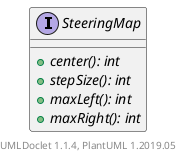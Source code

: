 @startuml

    interface SteeringMap [[SteeringMap.html]] {
        {abstract} +center(): int
        {abstract} +stepSize(): int
        {abstract} +maxLeft(): int
        {abstract} +maxRight(): int
    }


    center footer UMLDoclet 1.1.4, PlantUML 1.2019.05
@enduml

